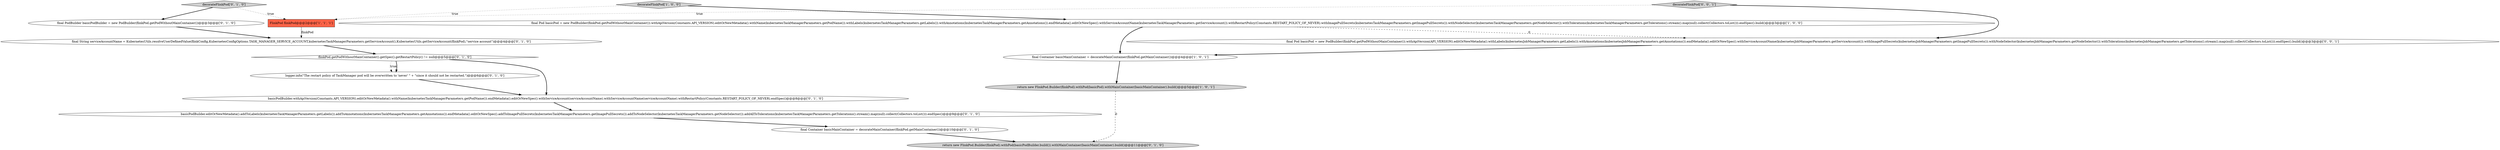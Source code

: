 digraph {
0 [style = filled, label = "final Container basicMainContainer = decorateMainContainer(flinkPod.getMainContainer())@@@4@@@['1', '0', '1']", fillcolor = white, shape = ellipse image = "AAA0AAABBB1BBB"];
3 [style = filled, label = "final Pod basicPod = new PodBuilder(flinkPod.getPodWithoutMainContainer()).withApiVersion(Constants.API_VERSION).editOrNewMetadata().withName(kubernetesTaskManagerParameters.getPodName()).withLabels(kubernetesTaskManagerParameters.getLabels()).withAnnotations(kubernetesTaskManagerParameters.getAnnotations()).endMetadata().editOrNewSpec().withServiceAccountName(kubernetesTaskManagerParameters.getServiceAccount()).withRestartPolicy(Constants.RESTART_POLICY_OF_NEVER).withImagePullSecrets(kubernetesTaskManagerParameters.getImagePullSecrets()).withNodeSelector(kubernetesTaskManagerParameters.getNodeSelector()).withTolerations(kubernetesTaskManagerParameters.getTolerations().stream().map(null).collect(Collectors.toList())).endSpec().build()@@@3@@@['1', '0', '0']", fillcolor = white, shape = ellipse image = "AAA0AAABBB1BBB"];
10 [style = filled, label = "basicPodBuilder.editOrNewMetadata().addToLabels(kubernetesTaskManagerParameters.getLabels()).addToAnnotations(kubernetesTaskManagerParameters.getAnnotations()).endMetadata().editOrNewSpec().addToImagePullSecrets(kubernetesTaskManagerParameters.getImagePullSecrets()).addToNodeSelector(kubernetesTaskManagerParameters.getNodeSelector()).addAllToTolerations(kubernetesTaskManagerParameters.getTolerations().stream().map(null).collect(Collectors.toList())).endSpec()@@@9@@@['0', '1', '0']", fillcolor = white, shape = ellipse image = "AAA1AAABBB2BBB"];
9 [style = filled, label = "final String serviceAccountName = KubernetesUtils.resolveUserDefinedValue(flinkConfig,KubernetesConfigOptions.TASK_MANAGER_SERVICE_ACCOUNT,kubernetesTaskManagerParameters.getServiceAccount(),KubernetesUtils.getServiceAccount(flinkPod),\"service account\")@@@4@@@['0', '1', '0']", fillcolor = white, shape = ellipse image = "AAA1AAABBB2BBB"];
6 [style = filled, label = "logger.info(\"The restart policy of TaskManager pod will be overwritten to 'never' \" + \"since it should not be restarted.\")@@@6@@@['0', '1', '0']", fillcolor = white, shape = ellipse image = "AAA1AAABBB2BBB"];
11 [style = filled, label = "decorateFlinkPod['0', '1', '0']", fillcolor = lightgray, shape = diamond image = "AAA0AAABBB2BBB"];
15 [style = filled, label = "decorateFlinkPod['0', '0', '1']", fillcolor = lightgray, shape = diamond image = "AAA0AAABBB3BBB"];
12 [style = filled, label = "final Container basicMainContainer = decorateMainContainer(flinkPod.getMainContainer())@@@10@@@['0', '1', '0']", fillcolor = white, shape = ellipse image = "AAA0AAABBB2BBB"];
7 [style = filled, label = "basicPodBuilder.withApiVersion(Constants.API_VERSION).editOrNewMetadata().withName(kubernetesTaskManagerParameters.getPodName()).endMetadata().editOrNewSpec().withServiceAccount(serviceAccountName).withServiceAccountName(serviceAccountName).withRestartPolicy(Constants.RESTART_POLICY_OF_NEVER).endSpec()@@@8@@@['0', '1', '0']", fillcolor = white, shape = ellipse image = "AAA1AAABBB2BBB"];
8 [style = filled, label = "return new FlinkPod.Builder(flinkPod).withPod(basicPodBuilder.build()).withMainContainer(basicMainContainer).build()@@@11@@@['0', '1', '0']", fillcolor = lightgray, shape = ellipse image = "AAA1AAABBB2BBB"];
4 [style = filled, label = "FlinkPod flinkPod@@@2@@@['1', '1', '1']", fillcolor = tomato, shape = box image = "AAA0AAABBB1BBB"];
5 [style = filled, label = "final PodBuilder basicPodBuilder = new PodBuilder(flinkPod.getPodWithoutMainContainer())@@@3@@@['0', '1', '0']", fillcolor = white, shape = ellipse image = "AAA0AAABBB2BBB"];
13 [style = filled, label = "flinkPod.getPodWithoutMainContainer().getSpec().getRestartPolicy() != null@@@5@@@['0', '1', '0']", fillcolor = white, shape = diamond image = "AAA1AAABBB2BBB"];
1 [style = filled, label = "return new FlinkPod.Builder(flinkPod).withPod(basicPod).withMainContainer(basicMainContainer).build()@@@5@@@['1', '0', '1']", fillcolor = lightgray, shape = ellipse image = "AAA0AAABBB1BBB"];
14 [style = filled, label = "final Pod basicPod = new PodBuilder(flinkPod.getPodWithoutMainContainer()).withApiVersion(API_VERSION).editOrNewMetadata().withLabels(kubernetesJobManagerParameters.getLabels()).withAnnotations(kubernetesJobManagerParameters.getAnnotations()).endMetadata().editOrNewSpec().withServiceAccountName(kubernetesJobManagerParameters.getServiceAccount()).withImagePullSecrets(kubernetesJobManagerParameters.getImagePullSecrets()).withNodeSelector(kubernetesJobManagerParameters.getNodeSelector()).withTolerations(kubernetesJobManagerParameters.getTolerations().stream().map(null).collect(Collectors.toList())).endSpec().build()@@@3@@@['0', '0', '1']", fillcolor = white, shape = ellipse image = "AAA0AAABBB3BBB"];
2 [style = filled, label = "decorateFlinkPod['1', '0', '0']", fillcolor = lightgray, shape = diamond image = "AAA0AAABBB1BBB"];
13->6 [style = dotted, label="true"];
4->9 [style = solid, label="flinkPod"];
13->7 [style = bold, label=""];
2->4 [style = dotted, label="true"];
7->10 [style = bold, label=""];
9->13 [style = bold, label=""];
13->6 [style = bold, label=""];
3->14 [style = dashed, label="0"];
1->8 [style = dashed, label="0"];
14->0 [style = bold, label=""];
5->9 [style = bold, label=""];
0->1 [style = bold, label=""];
15->4 [style = dotted, label="true"];
2->3 [style = bold, label=""];
10->12 [style = bold, label=""];
15->14 [style = bold, label=""];
3->0 [style = bold, label=""];
11->4 [style = dotted, label="true"];
6->7 [style = bold, label=""];
12->8 [style = bold, label=""];
11->5 [style = bold, label=""];
}
